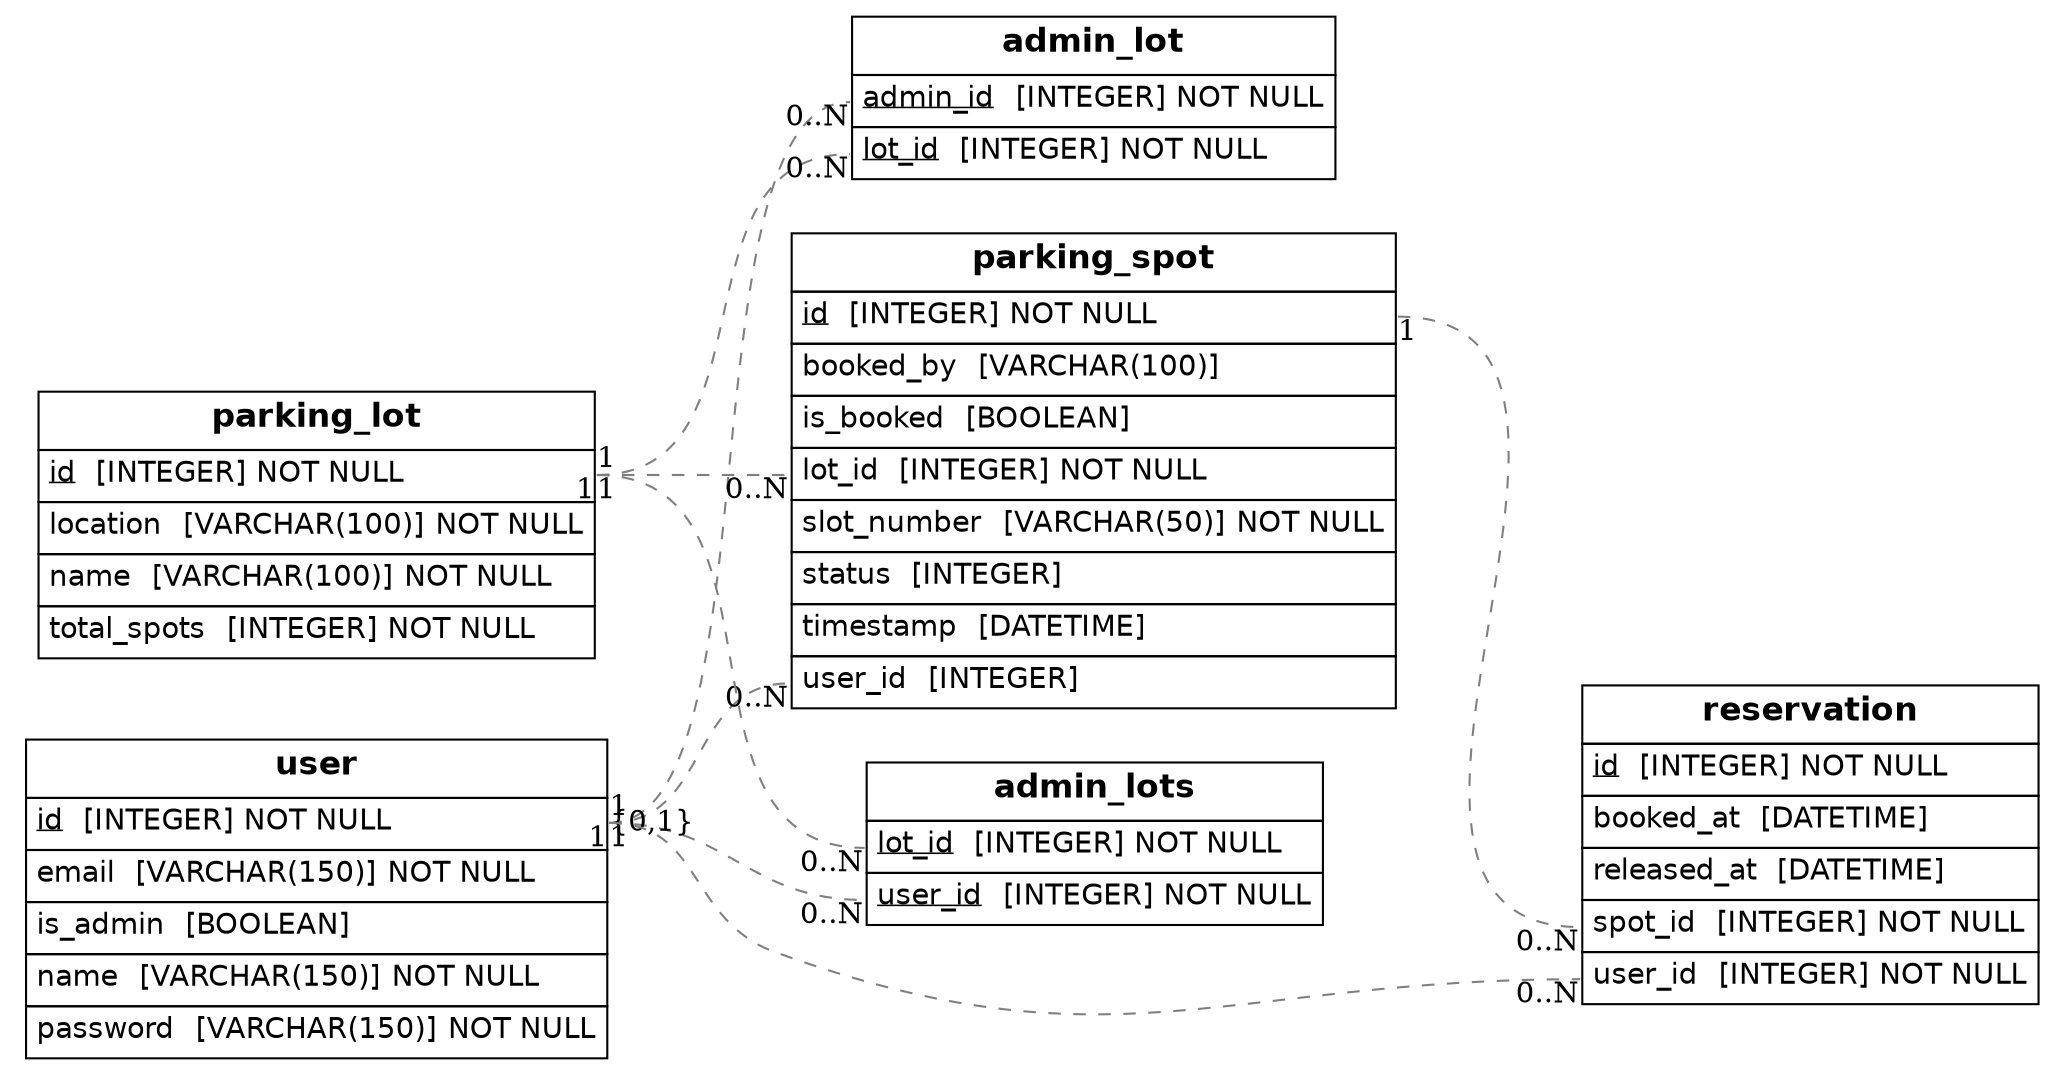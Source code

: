 
      graph {
         graph [rankdir=LR];
         node [label="\N",
             shape=plaintext
         ];
         edge [color=gray50,
             minlen=2,
             style=dashed
         ];
      
"admin_lot" [label=<<FONT FACE="Helvetica"><TABLE BORDER="0" CELLBORDER="1" CELLPADDING="4" CELLSPACING="0"><TR><TD><B><FONT POINT-SIZE="16">admin_lot</FONT></B></TD></TR><TR><TD ALIGN="LEFT" PORT="admin_id"><u><FONT>admin_id</FONT></u> <FONT> [INTEGER]</FONT> NOT NULL</TD></TR><TR><TD ALIGN="LEFT" PORT="lot_id"><u><FONT>lot_id</FONT></u> <FONT> [INTEGER]</FONT> NOT NULL</TD></TR></TABLE></FONT>>];
"user" [label=<<FONT FACE="Helvetica"><TABLE BORDER="0" CELLBORDER="1" CELLPADDING="4" CELLSPACING="0"><TR><TD><B><FONT POINT-SIZE="16">user</FONT></B></TD></TR><TR><TD ALIGN="LEFT" PORT="id"><u><FONT>id</FONT></u> <FONT> [INTEGER]</FONT> NOT NULL</TD></TR><TR><TD ALIGN="LEFT" PORT="email"><FONT>email</FONT> <FONT> [VARCHAR(150)]</FONT> NOT NULL</TD></TR><TR><TD ALIGN="LEFT" PORT="is_admin"><FONT>is_admin</FONT> <FONT> [BOOLEAN]</FONT></TD></TR><TR><TD ALIGN="LEFT" PORT="name"><FONT>name</FONT> <FONT> [VARCHAR(150)]</FONT> NOT NULL</TD></TR><TR><TD ALIGN="LEFT" PORT="password"><FONT>password</FONT> <FONT> [VARCHAR(150)]</FONT> NOT NULL</TD></TR></TABLE></FONT>>];
"parking_lot" [label=<<FONT FACE="Helvetica"><TABLE BORDER="0" CELLBORDER="1" CELLPADDING="4" CELLSPACING="0"><TR><TD><B><FONT POINT-SIZE="16">parking_lot</FONT></B></TD></TR><TR><TD ALIGN="LEFT" PORT="id"><u><FONT>id</FONT></u> <FONT> [INTEGER]</FONT> NOT NULL</TD></TR><TR><TD ALIGN="LEFT" PORT="location"><FONT>location</FONT> <FONT> [VARCHAR(100)]</FONT> NOT NULL</TD></TR><TR><TD ALIGN="LEFT" PORT="name"><FONT>name</FONT> <FONT> [VARCHAR(100)]</FONT> NOT NULL</TD></TR><TR><TD ALIGN="LEFT" PORT="total_spots"><FONT>total_spots</FONT> <FONT> [INTEGER]</FONT> NOT NULL</TD></TR></TABLE></FONT>>];
"admin_lots" [label=<<FONT FACE="Helvetica"><TABLE BORDER="0" CELLBORDER="1" CELLPADDING="4" CELLSPACING="0"><TR><TD><B><FONT POINT-SIZE="16">admin_lots</FONT></B></TD></TR><TR><TD ALIGN="LEFT" PORT="lot_id"><u><FONT>lot_id</FONT></u> <FONT> [INTEGER]</FONT> NOT NULL</TD></TR><TR><TD ALIGN="LEFT" PORT="user_id"><u><FONT>user_id</FONT></u> <FONT> [INTEGER]</FONT> NOT NULL</TD></TR></TABLE></FONT>>];
"parking_spot" [label=<<FONT FACE="Helvetica"><TABLE BORDER="0" CELLBORDER="1" CELLPADDING="4" CELLSPACING="0"><TR><TD><B><FONT POINT-SIZE="16">parking_spot</FONT></B></TD></TR><TR><TD ALIGN="LEFT" PORT="id"><u><FONT>id</FONT></u> <FONT> [INTEGER]</FONT> NOT NULL</TD></TR><TR><TD ALIGN="LEFT" PORT="booked_by"><FONT>booked_by</FONT> <FONT> [VARCHAR(100)]</FONT></TD></TR><TR><TD ALIGN="LEFT" PORT="is_booked"><FONT>is_booked</FONT> <FONT> [BOOLEAN]</FONT></TD></TR><TR><TD ALIGN="LEFT" PORT="lot_id"><FONT>lot_id</FONT> <FONT> [INTEGER]</FONT> NOT NULL</TD></TR><TR><TD ALIGN="LEFT" PORT="slot_number"><FONT>slot_number</FONT> <FONT> [VARCHAR(50)]</FONT> NOT NULL</TD></TR><TR><TD ALIGN="LEFT" PORT="status"><FONT>status</FONT> <FONT> [INTEGER]</FONT></TD></TR><TR><TD ALIGN="LEFT" PORT="timestamp"><FONT>timestamp</FONT> <FONT> [DATETIME]</FONT></TD></TR><TR><TD ALIGN="LEFT" PORT="user_id"><FONT>user_id</FONT> <FONT> [INTEGER]</FONT></TD></TR></TABLE></FONT>>];
"reservation" [label=<<FONT FACE="Helvetica"><TABLE BORDER="0" CELLBORDER="1" CELLPADDING="4" CELLSPACING="0"><TR><TD><B><FONT POINT-SIZE="16">reservation</FONT></B></TD></TR><TR><TD ALIGN="LEFT" PORT="id"><u><FONT>id</FONT></u> <FONT> [INTEGER]</FONT> NOT NULL</TD></TR><TR><TD ALIGN="LEFT" PORT="booked_at"><FONT>booked_at</FONT> <FONT> [DATETIME]</FONT></TD></TR><TR><TD ALIGN="LEFT" PORT="released_at"><FONT>released_at</FONT> <FONT> [DATETIME]</FONT></TD></TR><TR><TD ALIGN="LEFT" PORT="spot_id"><FONT>spot_id</FONT> <FONT> [INTEGER]</FONT> NOT NULL</TD></TR><TR><TD ALIGN="LEFT" PORT="user_id"><FONT>user_id</FONT> <FONT> [INTEGER]</FONT> NOT NULL</TD></TR></TABLE></FONT>>];
"parking_lot":"id" -- "admin_lot":"lot_id" [taillabel=<<FONT>1</FONT>>,headlabel=<<FONT>0..N</FONT>>];
"user":"id" -- "admin_lot":"admin_id" [taillabel=<<FONT>1</FONT>>,headlabel=<<FONT>0..N</FONT>>];
"user":"id" -- "admin_lots":"user_id" [taillabel=<<FONT>1</FONT>>,headlabel=<<FONT>0..N</FONT>>];
"parking_lot":"id" -- "admin_lots":"lot_id" [taillabel=<<FONT>1</FONT>>,headlabel=<<FONT>0..N</FONT>>];
"parking_lot":"id" -- "parking_spot":"lot_id" [taillabel=<<FONT>1</FONT>>,headlabel=<<FONT>0..N</FONT>>];
"user":"id" -- "parking_spot":"user_id" [taillabel=<<FONT>{0,1}</FONT>>,headlabel=<<FONT>0..N</FONT>>];
"user":"id" -- "reservation":"user_id" [taillabel=<<FONT>1</FONT>>,headlabel=<<FONT>0..N</FONT>>];
"parking_spot":"id" -- "reservation":"spot_id" [taillabel=<<FONT>1</FONT>>,headlabel=<<FONT>0..N</FONT>>];
}